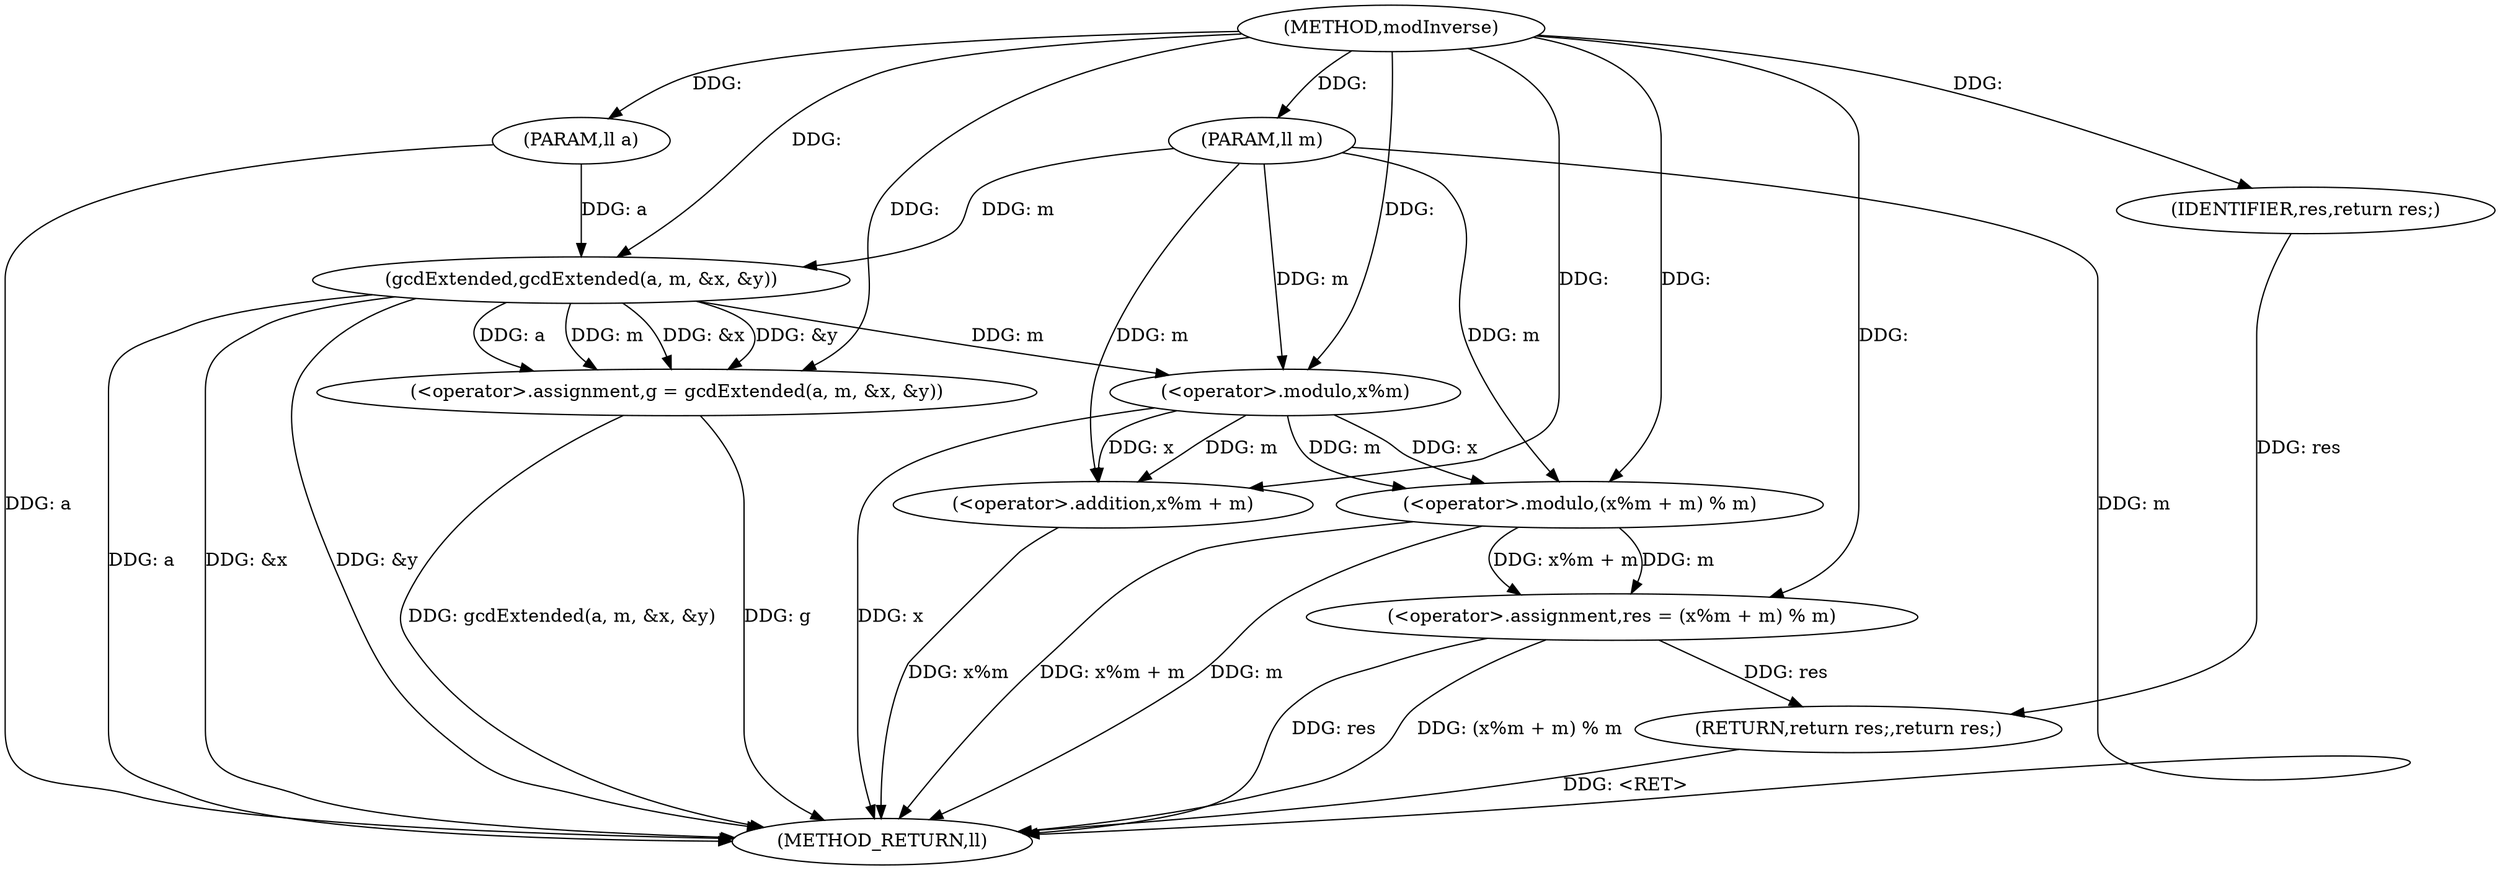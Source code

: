 digraph "modInverse" {  
"1000630" [label = "(METHOD,modInverse)" ]
"1000658" [label = "(METHOD_RETURN,ll)" ]
"1000631" [label = "(PARAM,ll a)" ]
"1000632" [label = "(PARAM,ll m)" ]
"1000637" [label = "(<operator>.assignment,g = gcdExtended(a, m, &x, &y))" ]
"1000647" [label = "(<operator>.assignment,res = (x%m + m) % m)" ]
"1000656" [label = "(RETURN,return res;,return res;)" ]
"1000657" [label = "(IDENTIFIER,res,return res;)" ]
"1000639" [label = "(gcdExtended,gcdExtended(a, m, &x, &y))" ]
"1000649" [label = "(<operator>.modulo,(x%m + m) % m)" ]
"1000650" [label = "(<operator>.addition,x%m + m)" ]
"1000651" [label = "(<operator>.modulo,x%m)" ]
  "1000631" -> "1000658"  [ label = "DDG: a"] 
  "1000632" -> "1000658"  [ label = "DDG: m"] 
  "1000637" -> "1000658"  [ label = "DDG: g"] 
  "1000639" -> "1000658"  [ label = "DDG: a"] 
  "1000639" -> "1000658"  [ label = "DDG: &x"] 
  "1000639" -> "1000658"  [ label = "DDG: &y"] 
  "1000637" -> "1000658"  [ label = "DDG: gcdExtended(a, m, &x, &y)"] 
  "1000647" -> "1000658"  [ label = "DDG: res"] 
  "1000651" -> "1000658"  [ label = "DDG: x"] 
  "1000650" -> "1000658"  [ label = "DDG: x%m"] 
  "1000649" -> "1000658"  [ label = "DDG: x%m + m"] 
  "1000649" -> "1000658"  [ label = "DDG: m"] 
  "1000647" -> "1000658"  [ label = "DDG: (x%m + m) % m"] 
  "1000656" -> "1000658"  [ label = "DDG: <RET>"] 
  "1000630" -> "1000631"  [ label = "DDG: "] 
  "1000630" -> "1000632"  [ label = "DDG: "] 
  "1000639" -> "1000637"  [ label = "DDG: &x"] 
  "1000639" -> "1000637"  [ label = "DDG: &y"] 
  "1000639" -> "1000637"  [ label = "DDG: a"] 
  "1000639" -> "1000637"  [ label = "DDG: m"] 
  "1000649" -> "1000647"  [ label = "DDG: x%m + m"] 
  "1000649" -> "1000647"  [ label = "DDG: m"] 
  "1000657" -> "1000656"  [ label = "DDG: res"] 
  "1000647" -> "1000656"  [ label = "DDG: res"] 
  "1000630" -> "1000637"  [ label = "DDG: "] 
  "1000630" -> "1000647"  [ label = "DDG: "] 
  "1000630" -> "1000657"  [ label = "DDG: "] 
  "1000631" -> "1000639"  [ label = "DDG: a"] 
  "1000630" -> "1000639"  [ label = "DDG: "] 
  "1000632" -> "1000639"  [ label = "DDG: m"] 
  "1000651" -> "1000649"  [ label = "DDG: m"] 
  "1000632" -> "1000649"  [ label = "DDG: m"] 
  "1000630" -> "1000649"  [ label = "DDG: "] 
  "1000651" -> "1000649"  [ label = "DDG: x"] 
  "1000651" -> "1000650"  [ label = "DDG: x"] 
  "1000651" -> "1000650"  [ label = "DDG: m"] 
  "1000632" -> "1000650"  [ label = "DDG: m"] 
  "1000630" -> "1000650"  [ label = "DDG: "] 
  "1000630" -> "1000651"  [ label = "DDG: "] 
  "1000639" -> "1000651"  [ label = "DDG: m"] 
  "1000632" -> "1000651"  [ label = "DDG: m"] 
}
